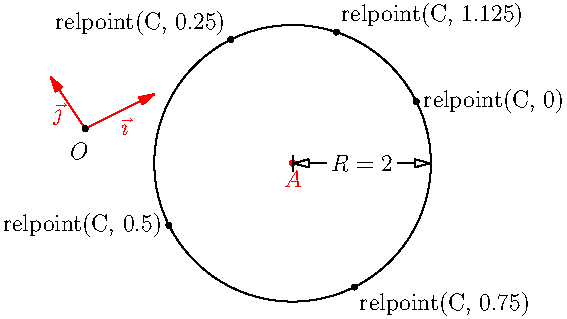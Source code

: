 import geometry;
size(10cm,0);

currentcoordsys=cartesiansystem((0,0),i=(1,0.5),j=(-0.5,.75));
show(currentcoordsys, xpen=invisible);

point A=(2,-2);
dot("$A$",A,S,red);

circle C=circle(A,2);
draw(C);
/*<asyxml><view file="modules/geometry.asy" type="void" signature="distance(picture pic,Label,point,point,bool,real,pen,pen,arrow)"/></asyxml>*/
distance("$R=2$",A,point(C,0),0);

/*<asyxml><view file="modules/geometry.asy" type="point" signature="relpoint(explicit circle,real)"/></asyxml>*/
dot("relpoint(C, 0)",relpoint(C,0),E);

/*<asyxml><view file="modules/geometry.asy" type="point" signature="point(circle,abscissa)"/></asyxml>*/
dot("relpoint(C, 0.25)",point(C,Relative(0.25)),NW);
// point(C,Relative(0.25)) can be replaced by relpoint(C,0.25) OR point(C,relabscissa(0.25))

dot("relpoint(C, 0.5)",relpoint(C,0.5),W);
dot("relpoint(C, 0.75)",relpoint(C,0.75),SE);
dot("relpoint(C, 1.125)",relpoint(C,1.125),NE);
